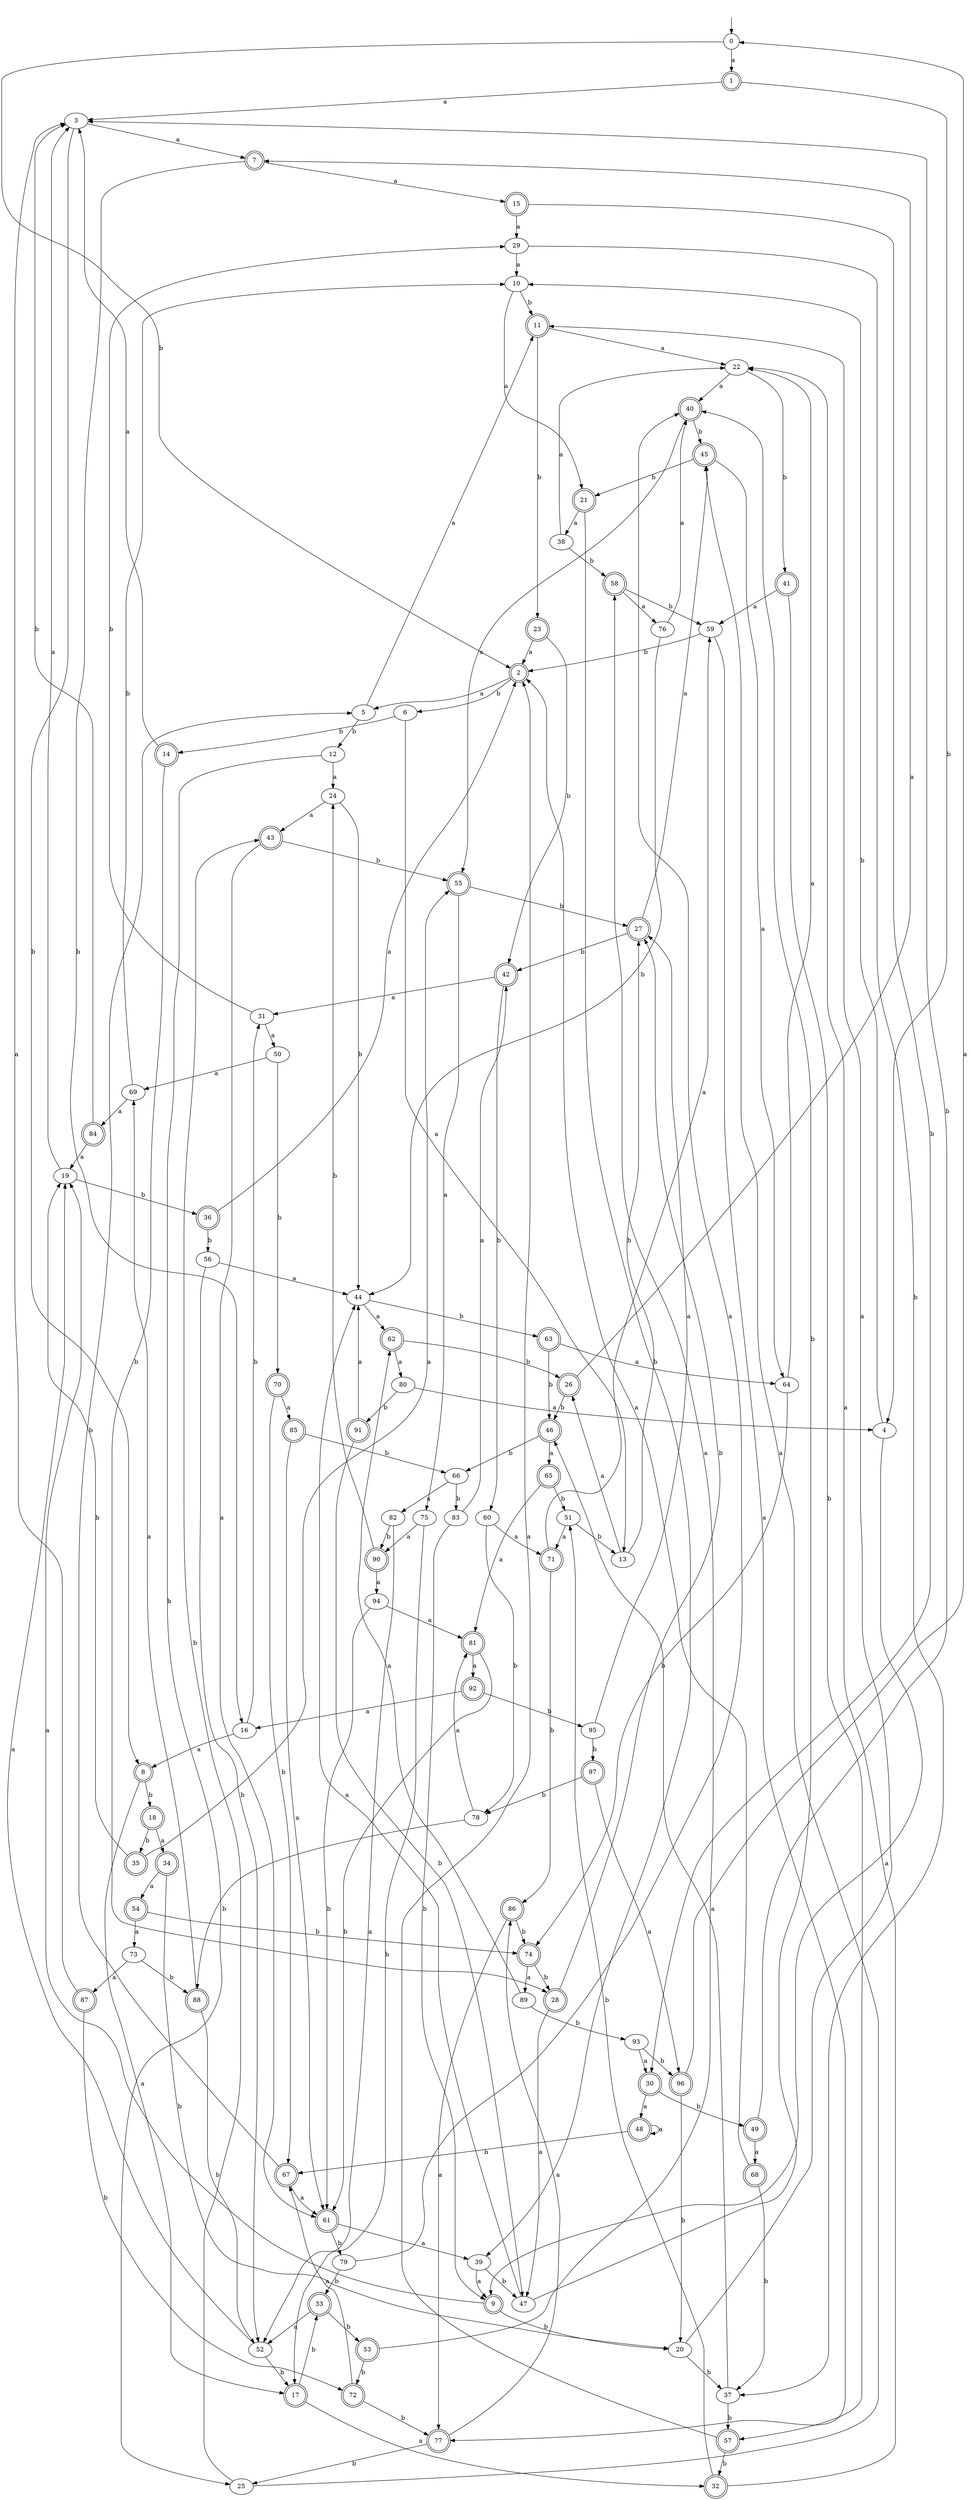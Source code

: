 digraph RandomDFA {
  __start0 [label="", shape=none];
  __start0 -> 0 [label=""];
  0 [shape=circle]
  0 -> 1 [label="a"]
  0 -> 2 [label="b"]
  1 [shape=doublecircle]
  1 -> 3 [label="a"]
  1 -> 4 [label="b"]
  2 [shape=doublecircle]
  2 -> 5 [label="a"]
  2 -> 6 [label="b"]
  3
  3 -> 7 [label="a"]
  3 -> 8 [label="b"]
  4
  4 -> 9 [label="a"]
  4 -> 10 [label="b"]
  5
  5 -> 11 [label="a"]
  5 -> 12 [label="b"]
  6
  6 -> 13 [label="a"]
  6 -> 14 [label="b"]
  7 [shape=doublecircle]
  7 -> 15 [label="a"]
  7 -> 16 [label="b"]
  8 [shape=doublecircle]
  8 -> 17 [label="a"]
  8 -> 18 [label="b"]
  9 [shape=doublecircle]
  9 -> 19 [label="a"]
  9 -> 20 [label="b"]
  10
  10 -> 21 [label="a"]
  10 -> 11 [label="b"]
  11 [shape=doublecircle]
  11 -> 22 [label="a"]
  11 -> 23 [label="b"]
  12
  12 -> 24 [label="a"]
  12 -> 25 [label="b"]
  13
  13 -> 26 [label="a"]
  13 -> 27 [label="b"]
  14 [shape=doublecircle]
  14 -> 3 [label="a"]
  14 -> 28 [label="b"]
  15 [shape=doublecircle]
  15 -> 29 [label="a"]
  15 -> 30 [label="b"]
  16
  16 -> 8 [label="a"]
  16 -> 31 [label="b"]
  17 [shape=doublecircle]
  17 -> 32 [label="a"]
  17 -> 33 [label="b"]
  18 [shape=doublecircle]
  18 -> 34 [label="a"]
  18 -> 35 [label="b"]
  19
  19 -> 3 [label="a"]
  19 -> 36 [label="b"]
  20
  20 -> 11 [label="a"]
  20 -> 37 [label="b"]
  21 [shape=doublecircle]
  21 -> 38 [label="a"]
  21 -> 39 [label="b"]
  22
  22 -> 40 [label="a"]
  22 -> 41 [label="b"]
  23 [shape=doublecircle]
  23 -> 2 [label="a"]
  23 -> 42 [label="b"]
  24
  24 -> 43 [label="a"]
  24 -> 44 [label="b"]
  25
  25 -> 45 [label="a"]
  25 -> 43 [label="b"]
  26 [shape=doublecircle]
  26 -> 7 [label="a"]
  26 -> 46 [label="b"]
  27 [shape=doublecircle]
  27 -> 45 [label="a"]
  27 -> 42 [label="b"]
  28 [shape=doublecircle]
  28 -> 47 [label="a"]
  28 -> 27 [label="b"]
  29
  29 -> 10 [label="a"]
  29 -> 37 [label="b"]
  30 [shape=doublecircle]
  30 -> 48 [label="a"]
  30 -> 49 [label="b"]
  31
  31 -> 50 [label="a"]
  31 -> 29 [label="b"]
  32 [shape=doublecircle]
  32 -> 22 [label="a"]
  32 -> 51 [label="b"]
  33 [shape=doublecircle]
  33 -> 52 [label="a"]
  33 -> 53 [label="b"]
  34 [shape=doublecircle]
  34 -> 54 [label="a"]
  34 -> 20 [label="b"]
  35 [shape=doublecircle]
  35 -> 55 [label="a"]
  35 -> 19 [label="b"]
  36 [shape=doublecircle]
  36 -> 2 [label="a"]
  36 -> 56 [label="b"]
  37
  37 -> 46 [label="a"]
  37 -> 57 [label="b"]
  38
  38 -> 22 [label="a"]
  38 -> 58 [label="b"]
  39
  39 -> 9 [label="a"]
  39 -> 47 [label="b"]
  40 [shape=doublecircle]
  40 -> 55 [label="a"]
  40 -> 45 [label="b"]
  41 [shape=doublecircle]
  41 -> 59 [label="a"]
  41 -> 57 [label="b"]
  42 [shape=doublecircle]
  42 -> 31 [label="a"]
  42 -> 60 [label="b"]
  43 [shape=doublecircle]
  43 -> 61 [label="a"]
  43 -> 55 [label="b"]
  44
  44 -> 62 [label="a"]
  44 -> 63 [label="b"]
  45 [shape=doublecircle]
  45 -> 64 [label="a"]
  45 -> 21 [label="b"]
  46 [shape=doublecircle]
  46 -> 65 [label="a"]
  46 -> 66 [label="b"]
  47
  47 -> 44 [label="a"]
  47 -> 40 [label="b"]
  48 [shape=doublecircle]
  48 -> 48 [label="a"]
  48 -> 67 [label="b"]
  49 [shape=doublecircle]
  49 -> 68 [label="a"]
  49 -> 3 [label="b"]
  50
  50 -> 69 [label="a"]
  50 -> 70 [label="b"]
  51
  51 -> 71 [label="a"]
  51 -> 13 [label="b"]
  52
  52 -> 19 [label="a"]
  52 -> 17 [label="b"]
  53 [shape=doublecircle]
  53 -> 58 [label="a"]
  53 -> 72 [label="b"]
  54 [shape=doublecircle]
  54 -> 73 [label="a"]
  54 -> 74 [label="b"]
  55 [shape=doublecircle]
  55 -> 75 [label="a"]
  55 -> 27 [label="b"]
  56
  56 -> 44 [label="a"]
  56 -> 52 [label="b"]
  57 [shape=doublecircle]
  57 -> 2 [label="a"]
  57 -> 32 [label="b"]
  58 [shape=doublecircle]
  58 -> 76 [label="a"]
  58 -> 59 [label="b"]
  59
  59 -> 77 [label="a"]
  59 -> 2 [label="b"]
  60
  60 -> 71 [label="a"]
  60 -> 78 [label="b"]
  61 [shape=doublecircle]
  61 -> 39 [label="a"]
  61 -> 79 [label="b"]
  62 [shape=doublecircle]
  62 -> 80 [label="a"]
  62 -> 26 [label="b"]
  63 [shape=doublecircle]
  63 -> 64 [label="a"]
  63 -> 46 [label="b"]
  64
  64 -> 22 [label="a"]
  64 -> 74 [label="b"]
  65 [shape=doublecircle]
  65 -> 81 [label="a"]
  65 -> 51 [label="b"]
  66
  66 -> 82 [label="a"]
  66 -> 83 [label="b"]
  67 [shape=doublecircle]
  67 -> 61 [label="a"]
  67 -> 5 [label="b"]
  68 [shape=doublecircle]
  68 -> 2 [label="a"]
  68 -> 37 [label="b"]
  69
  69 -> 84 [label="a"]
  69 -> 10 [label="b"]
  70 [shape=doublecircle]
  70 -> 85 [label="a"]
  70 -> 67 [label="b"]
  71 [shape=doublecircle]
  71 -> 59 [label="a"]
  71 -> 86 [label="b"]
  72 [shape=doublecircle]
  72 -> 67 [label="a"]
  72 -> 77 [label="b"]
  73
  73 -> 87 [label="a"]
  73 -> 88 [label="b"]
  74 [shape=doublecircle]
  74 -> 89 [label="a"]
  74 -> 28 [label="b"]
  75
  75 -> 90 [label="a"]
  75 -> 17 [label="b"]
  76
  76 -> 40 [label="a"]
  76 -> 44 [label="b"]
  77 [shape=doublecircle]
  77 -> 86 [label="a"]
  77 -> 25 [label="b"]
  78
  78 -> 81 [label="a"]
  78 -> 88 [label="b"]
  79
  79 -> 40 [label="a"]
  79 -> 33 [label="b"]
  80
  80 -> 4 [label="a"]
  80 -> 91 [label="b"]
  81 [shape=doublecircle]
  81 -> 92 [label="a"]
  81 -> 61 [label="b"]
  82
  82 -> 52 [label="a"]
  82 -> 90 [label="b"]
  83
  83 -> 42 [label="a"]
  83 -> 9 [label="b"]
  84 [shape=doublecircle]
  84 -> 19 [label="a"]
  84 -> 3 [label="b"]
  85 [shape=doublecircle]
  85 -> 61 [label="a"]
  85 -> 66 [label="b"]
  86 [shape=doublecircle]
  86 -> 77 [label="a"]
  86 -> 74 [label="b"]
  87 [shape=doublecircle]
  87 -> 3 [label="a"]
  87 -> 72 [label="b"]
  88 [shape=doublecircle]
  88 -> 69 [label="a"]
  88 -> 52 [label="b"]
  89
  89 -> 62 [label="a"]
  89 -> 93 [label="b"]
  90 [shape=doublecircle]
  90 -> 94 [label="a"]
  90 -> 24 [label="b"]
  91 [shape=doublecircle]
  91 -> 44 [label="a"]
  91 -> 47 [label="b"]
  92 [shape=doublecircle]
  92 -> 16 [label="a"]
  92 -> 95 [label="b"]
  93
  93 -> 30 [label="a"]
  93 -> 96 [label="b"]
  94
  94 -> 81 [label="a"]
  94 -> 61 [label="b"]
  95
  95 -> 27 [label="a"]
  95 -> 97 [label="b"]
  96 [shape=doublecircle]
  96 -> 0 [label="a"]
  96 -> 20 [label="b"]
  97 [shape=doublecircle]
  97 -> 96 [label="a"]
  97 -> 78 [label="b"]
}
